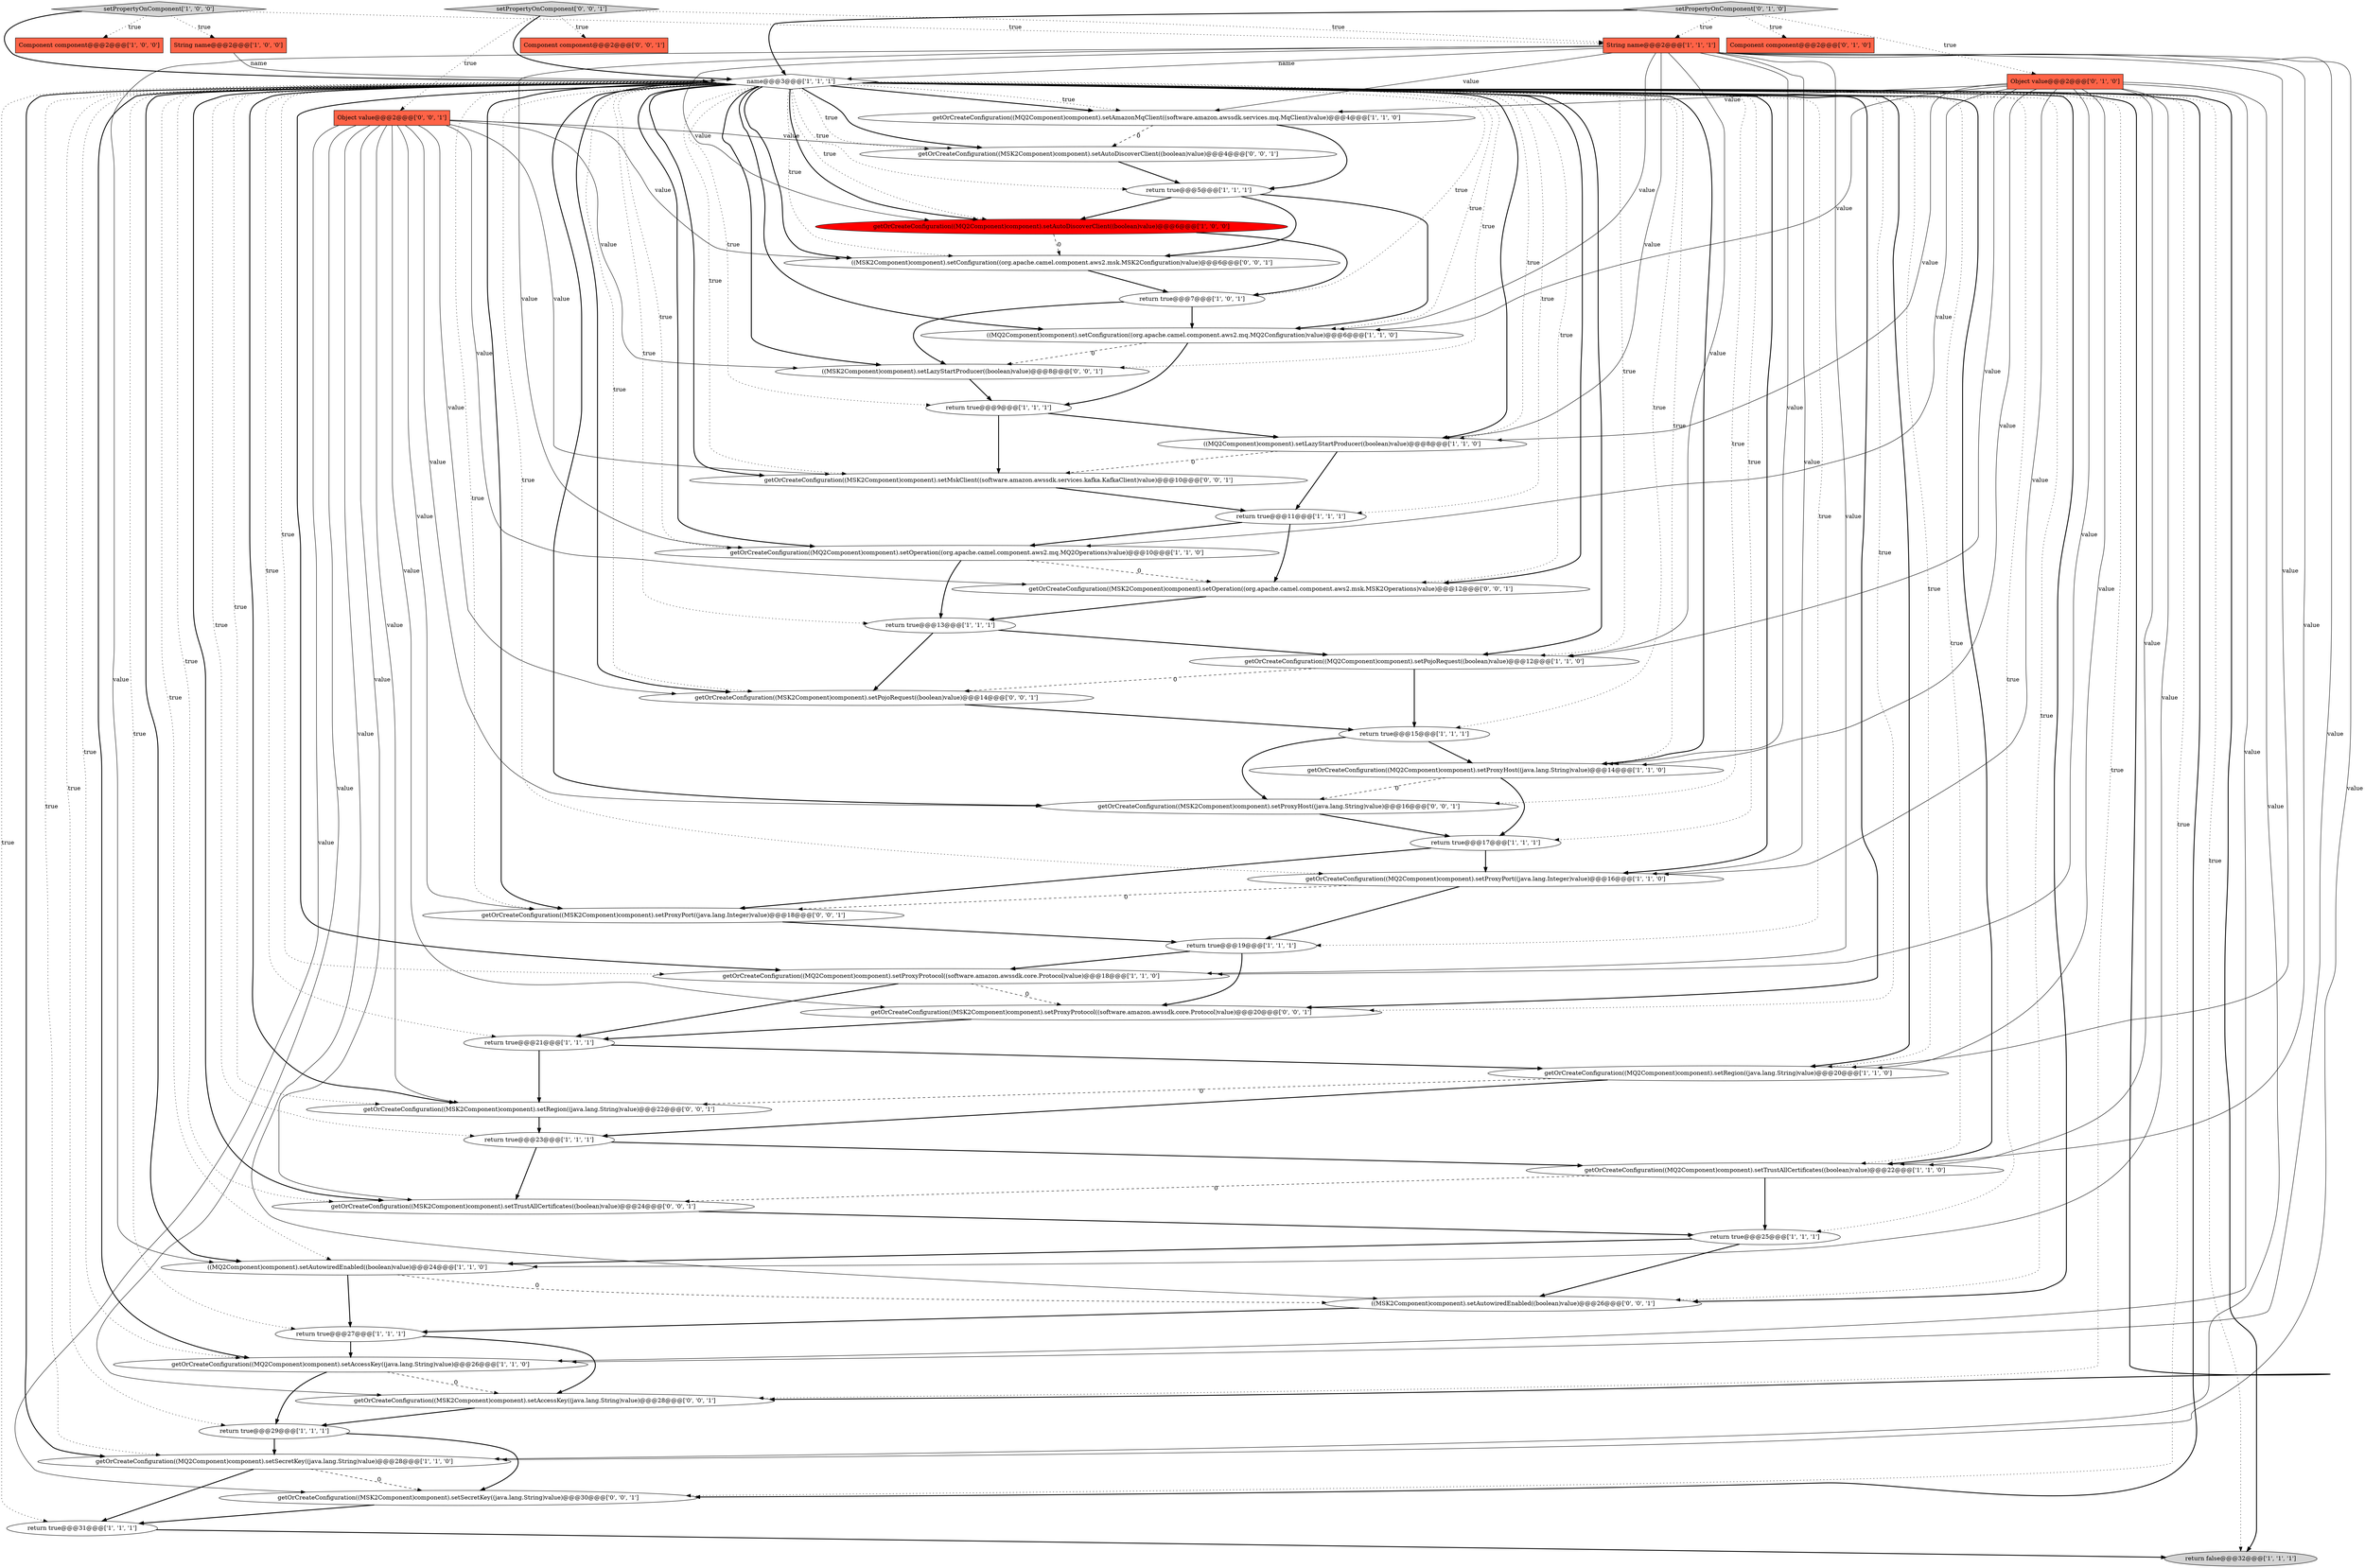 digraph {
11 [style = filled, label = "name@@@3@@@['1', '1', '1']", fillcolor = white, shape = diamond image = "AAA0AAABBB1BBB"];
21 [style = filled, label = "return true@@@5@@@['1', '1', '1']", fillcolor = white, shape = ellipse image = "AAA0AAABBB1BBB"];
46 [style = filled, label = "getOrCreateConfiguration((MSK2Component)component).setMskClient((software.amazon.awssdk.services.kafka.KafkaClient)value)@@@10@@@['0', '0', '1']", fillcolor = white, shape = ellipse image = "AAA0AAABBB3BBB"];
13 [style = filled, label = "return true@@@13@@@['1', '1', '1']", fillcolor = white, shape = ellipse image = "AAA0AAABBB1BBB"];
31 [style = filled, label = "return false@@@32@@@['1', '1', '1']", fillcolor = lightgray, shape = ellipse image = "AAA0AAABBB1BBB"];
16 [style = filled, label = "getOrCreateConfiguration((MQ2Component)component).setAccessKey((java.lang.String)value)@@@26@@@['1', '1', '0']", fillcolor = white, shape = ellipse image = "AAA0AAABBB1BBB"];
9 [style = filled, label = "((MQ2Component)component).setConfiguration((org.apache.camel.component.aws2.mq.MQ2Configuration)value)@@@6@@@['1', '1', '0']", fillcolor = white, shape = ellipse image = "AAA0AAABBB1BBB"];
28 [style = filled, label = "return true@@@23@@@['1', '1', '1']", fillcolor = white, shape = ellipse image = "AAA0AAABBB1BBB"];
17 [style = filled, label = "return true@@@19@@@['1', '1', '1']", fillcolor = white, shape = ellipse image = "AAA0AAABBB1BBB"];
42 [style = filled, label = "((MSK2Component)component).setLazyStartProducer((boolean)value)@@@8@@@['0', '0', '1']", fillcolor = white, shape = ellipse image = "AAA0AAABBB3BBB"];
20 [style = filled, label = "return true@@@11@@@['1', '1', '1']", fillcolor = white, shape = ellipse image = "AAA0AAABBB1BBB"];
5 [style = filled, label = "String name@@@2@@@['1', '0', '0']", fillcolor = tomato, shape = box image = "AAA0AAABBB1BBB"];
29 [style = filled, label = "return true@@@9@@@['1', '1', '1']", fillcolor = white, shape = ellipse image = "AAA0AAABBB1BBB"];
51 [style = filled, label = "getOrCreateConfiguration((MSK2Component)component).setRegion((java.lang.String)value)@@@22@@@['0', '0', '1']", fillcolor = white, shape = ellipse image = "AAA0AAABBB3BBB"];
50 [style = filled, label = "getOrCreateConfiguration((MSK2Component)component).setProxyHost((java.lang.String)value)@@@16@@@['0', '0', '1']", fillcolor = white, shape = ellipse image = "AAA0AAABBB3BBB"];
12 [style = filled, label = "setPropertyOnComponent['1', '0', '0']", fillcolor = lightgray, shape = diamond image = "AAA0AAABBB1BBB"];
48 [style = filled, label = "Component component@@@2@@@['0', '0', '1']", fillcolor = tomato, shape = box image = "AAA0AAABBB3BBB"];
47 [style = filled, label = "((MSK2Component)component).setAutowiredEnabled((boolean)value)@@@26@@@['0', '0', '1']", fillcolor = white, shape = ellipse image = "AAA0AAABBB3BBB"];
27 [style = filled, label = "getOrCreateConfiguration((MQ2Component)component).setPojoRequest((boolean)value)@@@12@@@['1', '1', '0']", fillcolor = white, shape = ellipse image = "AAA0AAABBB1BBB"];
45 [style = filled, label = "((MSK2Component)component).setConfiguration((org.apache.camel.component.aws2.msk.MSK2Configuration)value)@@@6@@@['0', '0', '1']", fillcolor = white, shape = ellipse image = "AAA0AAABBB3BBB"];
41 [style = filled, label = "getOrCreateConfiguration((MSK2Component)component).setOperation((org.apache.camel.component.aws2.msk.MSK2Operations)value)@@@12@@@['0', '0', '1']", fillcolor = white, shape = ellipse image = "AAA0AAABBB3BBB"];
22 [style = filled, label = "return true@@@7@@@['1', '0', '1']", fillcolor = white, shape = ellipse image = "AAA0AAABBB1BBB"];
26 [style = filled, label = "getOrCreateConfiguration((MQ2Component)component).setAmazonMqClient((software.amazon.awssdk.services.mq.MqClient)value)@@@4@@@['1', '1', '0']", fillcolor = white, shape = ellipse image = "AAA0AAABBB1BBB"];
25 [style = filled, label = "return true@@@21@@@['1', '1', '1']", fillcolor = white, shape = ellipse image = "AAA0AAABBB1BBB"];
2 [style = filled, label = "getOrCreateConfiguration((MQ2Component)component).setProxyHost((java.lang.String)value)@@@14@@@['1', '1', '0']", fillcolor = white, shape = ellipse image = "AAA0AAABBB1BBB"];
1 [style = filled, label = "return true@@@29@@@['1', '1', '1']", fillcolor = white, shape = ellipse image = "AAA0AAABBB1BBB"];
15 [style = filled, label = "return true@@@17@@@['1', '1', '1']", fillcolor = white, shape = ellipse image = "AAA0AAABBB1BBB"];
10 [style = filled, label = "getOrCreateConfiguration((MQ2Component)component).setOperation((org.apache.camel.component.aws2.mq.MQ2Operations)value)@@@10@@@['1', '1', '0']", fillcolor = white, shape = ellipse image = "AAA0AAABBB1BBB"];
14 [style = filled, label = "((MQ2Component)component).setLazyStartProducer((boolean)value)@@@8@@@['1', '1', '0']", fillcolor = white, shape = ellipse image = "AAA0AAABBB1BBB"];
30 [style = filled, label = "((MQ2Component)component).setAutowiredEnabled((boolean)value)@@@24@@@['1', '1', '0']", fillcolor = white, shape = ellipse image = "AAA0AAABBB1BBB"];
32 [style = filled, label = "String name@@@2@@@['1', '1', '1']", fillcolor = tomato, shape = box image = "AAA0AAABBB1BBB"];
49 [style = filled, label = "getOrCreateConfiguration((MSK2Component)component).setTrustAllCertificates((boolean)value)@@@24@@@['0', '0', '1']", fillcolor = white, shape = ellipse image = "AAA0AAABBB3BBB"];
52 [style = filled, label = "getOrCreateConfiguration((MSK2Component)component).setProxyProtocol((software.amazon.awssdk.core.Protocol)value)@@@20@@@['0', '0', '1']", fillcolor = white, shape = ellipse image = "AAA0AAABBB3BBB"];
4 [style = filled, label = "getOrCreateConfiguration((MQ2Component)component).setRegion((java.lang.String)value)@@@20@@@['1', '1', '0']", fillcolor = white, shape = ellipse image = "AAA0AAABBB1BBB"];
0 [style = filled, label = "return true@@@27@@@['1', '1', '1']", fillcolor = white, shape = ellipse image = "AAA0AAABBB1BBB"];
33 [style = filled, label = "getOrCreateConfiguration((MQ2Component)component).setSecretKey((java.lang.String)value)@@@28@@@['1', '1', '0']", fillcolor = white, shape = ellipse image = "AAA0AAABBB1BBB"];
53 [style = filled, label = "getOrCreateConfiguration((MSK2Component)component).setAutoDiscoverClient((boolean)value)@@@4@@@['0', '0', '1']", fillcolor = white, shape = ellipse image = "AAA0AAABBB3BBB"];
7 [style = filled, label = "getOrCreateConfiguration((MQ2Component)component).setTrustAllCertificates((boolean)value)@@@22@@@['1', '1', '0']", fillcolor = white, shape = ellipse image = "AAA0AAABBB1BBB"];
37 [style = filled, label = "getOrCreateConfiguration((MSK2Component)component).setPojoRequest((boolean)value)@@@14@@@['0', '0', '1']", fillcolor = white, shape = ellipse image = "AAA0AAABBB3BBB"];
40 [style = filled, label = "getOrCreateConfiguration((MSK2Component)component).setAccessKey((java.lang.String)value)@@@28@@@['0', '0', '1']", fillcolor = white, shape = ellipse image = "AAA0AAABBB3BBB"];
43 [style = filled, label = "Object value@@@2@@@['0', '0', '1']", fillcolor = tomato, shape = box image = "AAA0AAABBB3BBB"];
24 [style = filled, label = "getOrCreateConfiguration((MQ2Component)component).setAutoDiscoverClient((boolean)value)@@@6@@@['1', '0', '0']", fillcolor = red, shape = ellipse image = "AAA1AAABBB1BBB"];
36 [style = filled, label = "Object value@@@2@@@['0', '1', '0']", fillcolor = tomato, shape = box image = "AAA0AAABBB2BBB"];
23 [style = filled, label = "return true@@@25@@@['1', '1', '1']", fillcolor = white, shape = ellipse image = "AAA0AAABBB1BBB"];
35 [style = filled, label = "setPropertyOnComponent['0', '1', '0']", fillcolor = lightgray, shape = diamond image = "AAA0AAABBB2BBB"];
34 [style = filled, label = "Component component@@@2@@@['0', '1', '0']", fillcolor = tomato, shape = box image = "AAA0AAABBB2BBB"];
44 [style = filled, label = "getOrCreateConfiguration((MSK2Component)component).setSecretKey((java.lang.String)value)@@@30@@@['0', '0', '1']", fillcolor = white, shape = ellipse image = "AAA0AAABBB3BBB"];
38 [style = filled, label = "setPropertyOnComponent['0', '0', '1']", fillcolor = lightgray, shape = diamond image = "AAA0AAABBB3BBB"];
6 [style = filled, label = "Component component@@@2@@@['1', '0', '0']", fillcolor = tomato, shape = box image = "AAA0AAABBB1BBB"];
39 [style = filled, label = "getOrCreateConfiguration((MSK2Component)component).setProxyPort((java.lang.Integer)value)@@@18@@@['0', '0', '1']", fillcolor = white, shape = ellipse image = "AAA0AAABBB3BBB"];
3 [style = filled, label = "return true@@@15@@@['1', '1', '1']", fillcolor = white, shape = ellipse image = "AAA0AAABBB1BBB"];
19 [style = filled, label = "getOrCreateConfiguration((MQ2Component)component).setProxyProtocol((software.amazon.awssdk.core.Protocol)value)@@@18@@@['1', '1', '0']", fillcolor = white, shape = ellipse image = "AAA0AAABBB1BBB"];
18 [style = filled, label = "return true@@@31@@@['1', '1', '1']", fillcolor = white, shape = ellipse image = "AAA0AAABBB1BBB"];
8 [style = filled, label = "getOrCreateConfiguration((MQ2Component)component).setProxyPort((java.lang.Integer)value)@@@16@@@['1', '1', '0']", fillcolor = white, shape = ellipse image = "AAA0AAABBB1BBB"];
11->52 [style = dotted, label="true"];
43->37 [style = solid, label="value"];
4->51 [style = dashed, label="0"];
11->41 [style = dotted, label="true"];
11->14 [style = bold, label=""];
11->51 [style = dotted, label="true"];
53->21 [style = bold, label=""];
11->1 [style = dotted, label="true"];
7->49 [style = dashed, label="0"];
36->30 [style = solid, label="value"];
11->40 [style = dotted, label="true"];
21->24 [style = bold, label=""];
11->46 [style = bold, label=""];
43->41 [style = solid, label="value"];
11->9 [style = bold, label=""];
11->44 [style = dotted, label="true"];
42->29 [style = bold, label=""];
32->8 [style = solid, label="value"];
37->3 [style = bold, label=""];
43->53 [style = solid, label="value"];
10->41 [style = dashed, label="0"];
1->33 [style = bold, label=""];
11->2 [style = dotted, label="true"];
11->31 [style = dotted, label="true"];
33->18 [style = bold, label=""];
36->9 [style = solid, label="value"];
38->48 [style = dotted, label="true"];
45->22 [style = bold, label=""];
11->0 [style = dotted, label="true"];
32->19 [style = solid, label="value"];
29->46 [style = bold, label=""];
2->15 [style = bold, label=""];
29->14 [style = bold, label=""];
36->8 [style = solid, label="value"];
11->28 [style = dotted, label="true"];
11->33 [style = bold, label=""];
11->8 [style = dotted, label="true"];
0->40 [style = bold, label=""];
43->46 [style = solid, label="value"];
44->18 [style = bold, label=""];
11->15 [style = dotted, label="true"];
47->0 [style = bold, label=""];
5->11 [style = solid, label="name"];
9->29 [style = bold, label=""];
41->13 [style = bold, label=""];
36->16 [style = solid, label="value"];
14->20 [style = bold, label=""];
25->51 [style = bold, label=""];
11->46 [style = dotted, label="true"];
11->7 [style = dotted, label="true"];
11->16 [style = bold, label=""];
11->33 [style = dotted, label="true"];
18->31 [style = bold, label=""];
11->51 [style = bold, label=""];
11->37 [style = dotted, label="true"];
51->28 [style = bold, label=""];
23->30 [style = bold, label=""];
1->44 [style = bold, label=""];
43->40 [style = solid, label="value"];
33->44 [style = dashed, label="0"];
38->11 [style = bold, label=""];
11->10 [style = dotted, label="true"];
11->44 [style = bold, label=""];
22->9 [style = bold, label=""];
12->11 [style = bold, label=""];
11->14 [style = dotted, label="true"];
11->37 [style = bold, label=""];
19->52 [style = dashed, label="0"];
11->13 [style = dotted, label="true"];
2->50 [style = dashed, label="0"];
32->16 [style = solid, label="value"];
11->39 [style = dotted, label="true"];
11->26 [style = dotted, label="true"];
19->25 [style = bold, label=""];
8->17 [style = bold, label=""];
21->45 [style = bold, label=""];
13->37 [style = bold, label=""];
21->9 [style = bold, label=""];
20->41 [style = bold, label=""];
24->45 [style = dashed, label="0"];
12->32 [style = dotted, label="true"];
3->2 [style = bold, label=""];
12->6 [style = dotted, label="true"];
7->23 [style = bold, label=""];
36->33 [style = solid, label="value"];
11->16 [style = dotted, label="true"];
11->8 [style = bold, label=""];
46->20 [style = bold, label=""];
11->19 [style = dotted, label="true"];
32->2 [style = solid, label="value"];
11->30 [style = bold, label=""];
16->40 [style = dashed, label="0"];
11->24 [style = dotted, label="true"];
11->26 [style = bold, label=""];
22->42 [style = bold, label=""];
17->52 [style = bold, label=""];
0->16 [style = bold, label=""];
36->27 [style = solid, label="value"];
32->10 [style = solid, label="value"];
11->30 [style = dotted, label="true"];
9->42 [style = dashed, label="0"];
11->29 [style = dotted, label="true"];
11->4 [style = bold, label=""];
28->49 [style = bold, label=""];
11->17 [style = dotted, label="true"];
38->32 [style = dotted, label="true"];
36->19 [style = solid, label="value"];
11->9 [style = dotted, label="true"];
49->23 [style = bold, label=""];
36->2 [style = solid, label="value"];
11->4 [style = dotted, label="true"];
14->46 [style = dashed, label="0"];
11->24 [style = bold, label=""];
32->33 [style = solid, label="value"];
32->30 [style = solid, label="value"];
32->26 [style = solid, label="value"];
26->53 [style = dashed, label="0"];
30->47 [style = dashed, label="0"];
43->42 [style = solid, label="value"];
11->49 [style = dotted, label="true"];
26->21 [style = bold, label=""];
27->37 [style = dashed, label="0"];
32->11 [style = solid, label="name"];
43->50 [style = solid, label="value"];
11->31 [style = bold, label=""];
11->20 [style = dotted, label="true"];
43->45 [style = solid, label="value"];
11->41 [style = bold, label=""];
36->10 [style = solid, label="value"];
11->27 [style = dotted, label="true"];
13->27 [style = bold, label=""];
43->39 [style = solid, label="value"];
10->13 [style = bold, label=""];
16->1 [style = bold, label=""];
39->17 [style = bold, label=""];
36->7 [style = solid, label="value"];
11->10 [style = bold, label=""];
43->47 [style = solid, label="value"];
23->47 [style = bold, label=""];
11->47 [style = bold, label=""];
11->50 [style = bold, label=""];
11->47 [style = dotted, label="true"];
30->0 [style = bold, label=""];
50->15 [style = bold, label=""];
11->3 [style = dotted, label="true"];
43->51 [style = solid, label="value"];
11->49 [style = bold, label=""];
15->8 [style = bold, label=""];
36->4 [style = solid, label="value"];
3->50 [style = bold, label=""];
11->53 [style = dotted, label="true"];
43->52 [style = solid, label="value"];
32->14 [style = solid, label="value"];
35->36 [style = dotted, label="true"];
11->23 [style = dotted, label="true"];
27->3 [style = bold, label=""];
28->7 [style = bold, label=""];
11->45 [style = bold, label=""];
25->4 [style = bold, label=""];
11->45 [style = dotted, label="true"];
11->52 [style = bold, label=""];
11->42 [style = bold, label=""];
11->18 [style = dotted, label="true"];
11->19 [style = bold, label=""];
24->22 [style = bold, label=""];
11->40 [style = bold, label=""];
11->22 [style = dotted, label="true"];
43->49 [style = solid, label="value"];
11->42 [style = dotted, label="true"];
11->2 [style = bold, label=""];
17->19 [style = bold, label=""];
4->28 [style = bold, label=""];
32->4 [style = solid, label="value"];
11->50 [style = dotted, label="true"];
32->9 [style = solid, label="value"];
20->10 [style = bold, label=""];
11->53 [style = bold, label=""];
40->1 [style = bold, label=""];
11->25 [style = dotted, label="true"];
43->44 [style = solid, label="value"];
52->25 [style = bold, label=""];
38->43 [style = dotted, label="true"];
12->5 [style = dotted, label="true"];
8->39 [style = dashed, label="0"];
15->39 [style = bold, label=""];
32->24 [style = solid, label="value"];
11->39 [style = bold, label=""];
35->34 [style = dotted, label="true"];
36->26 [style = solid, label="value"];
11->21 [style = dotted, label="true"];
32->27 [style = solid, label="value"];
36->14 [style = solid, label="value"];
32->7 [style = solid, label="value"];
11->7 [style = bold, label=""];
11->27 [style = bold, label=""];
35->11 [style = bold, label=""];
35->32 [style = dotted, label="true"];
}
